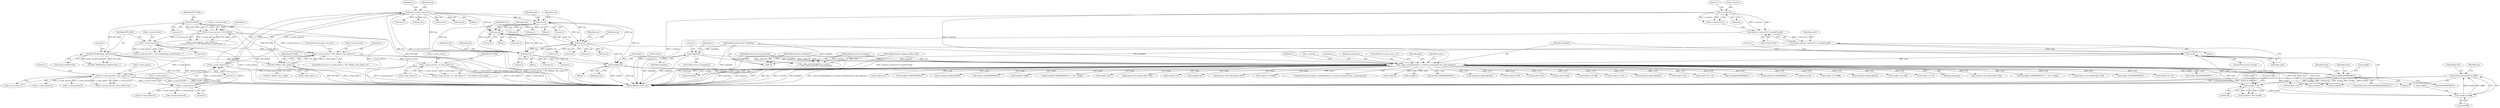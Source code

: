 digraph "1_Android_eeb4e45d5683f88488c083ecf142dc89bc3f0b47@array" {
"1000697" [label="(Call,out[top+2]=work[i] & 0xffff)"];
"1000703" [label="(Call,work[i] & 0xffff)"];
"1000673" [label="(Call,work[i]>>16)"];
"1000649" [label="(Call,work[i]&0x80000000UL)"];
"1000851" [label="(Call,work[i]=top)"];
"1000776" [label="(Call,top-=3)"];
"1000372" [label="(Call,top=s->used_entries*3-2)"];
"1000374" [label="(Call,s->used_entries*3-2)"];
"1000375" [label="(Call,s->used_entries*3)"];
"1000262" [label="(Call,s->used_entries*(s->dec_leafw+1))"];
"1000222" [label="(Call,s->used_entries > INT_MAX/(s->dec_leafw+1))"];
"1000167" [label="(Call,s->used_entries > INT_MAX/2)"];
"1000171" [label="(Call,INT_MAX/2)"];
"1000175" [label="(Call,s->used_entries*2)"];
"1000226" [label="(Call,INT_MAX/(s->dec_leafw+1))"];
"1000181" [label="(Call,INT_MAX/((long) sizeof(*work)))"];
"1000240" [label="(Call,s->used_entries * (s->dec_leafw+1))"];
"1000822" [label="(Call,top-=2)"];
"1000664" [label="(Call,top-=4)"];
"1000723" [label="(Call,top-=3)"];
"1000210" [label="(Call,_make_words(lengthlist,s->entries,work,quantvals,s,opb,maptype))"];
"1000114" [label="(Call,!lengthlist)"];
"1000106" [label="(MethodParameterIn,char *lengthlist)"];
"1000195" [label="(Call,s->entries*2)"];
"1000205" [label="(Call,!work)"];
"1000191" [label="(Call,work=calloc((s->entries*2+1),sizeof(*work)))"];
"1000193" [label="(Call,calloc((s->entries*2+1),sizeof(*work)))"];
"1000107" [label="(MethodParameterIn,long quantvals)"];
"1000105" [label="(MethodParameterIn,codebook *s)"];
"1000108" [label="(MethodParameterIn,oggpack_buffer *opb)"];
"1000109" [label="(MethodParameterIn,int maptype)"];
"1000227" [label="(Identifier,INT_MAX)"];
"1000224" [label="(Identifier,s)"];
"1000204" [label="(ControlStructure,if (!work))"];
"1000400" [label="(Call,s->used_entries*2)"];
"1000177" [label="(Identifier,s)"];
"1000241" [label="(Call,s->used_entries)"];
"1000827" [label="(Identifier,out)"];
"1000438" [label="(Call,work[i]>>8)"];
"1000226" [label="(Call,INT_MAX/(s->dec_leafw+1))"];
"1000359" [label="(Call,work[i] & 0x80000000UL)"];
"1000645" [label="(Identifier,i)"];
"1000544" [label="(Call,out[top]=work[work[i]*2])"];
"1000722" [label="(Block,)"];
"1000810" [label="(Call,top+2)"];
"1000768" [label="(Call,work[i+1]&0x80000000UL)"];
"1000663" [label="(Block,)"];
"1000166" [label="(Call,s->used_entries > INT_MAX/2 ||\n      s->used_entries*2 > INT_MAX/((long) sizeof(*work)) - 1)"];
"1000760" [label="(Call,work[i] & 0xffff)"];
"1000757" [label="(Call,top+2)"];
"1000357" [label="(Call,((work[i] & 0x80000000UL) >> 16) | work[i])"];
"1000250" [label="(Identifier,INT_MAX)"];
"1000704" [label="(Call,work[i])"];
"1000183" [label="(Call,(long) sizeof(*work))"];
"1000609" [label="(Call,work[i+1]*2)"];
"1000739" [label="(Call,out[top+1]=work[work[i+1]*2])"];
"1000710" [label="(Identifier,out)"];
"1000201" [label="(Call,sizeof(*work))"];
"1000375" [label="(Call,s->used_entries*3)"];
"1000233" [label="(ControlStructure,goto error_out;)"];
"1000301" [label="(Call,s->used_entries*2)"];
"1000747" [label="(Call,work[i+1]*2)"];
"1000175" [label="(Call,s->used_entries*2)"];
"1000497" [label="(Call,work[i]>>8)"];
"1000180" [label="(Call,INT_MAX/((long) sizeof(*work)) - 1)"];
"1000109" [label="(MethodParameterIn,int maptype)"];
"1000824" [label="(Literal,2)"];
"1000836" [label="(Call,out[top+1]=work[work[i+1]*2])"];
"1000664" [label="(Call,top-=4)"];
"1000172" [label="(Identifier,INT_MAX)"];
"1000188" [label="(Literal,1)"];
"1000683" [label="(Call,top+1)"];
"1000179" [label="(Literal,2)"];
"1000181" [label="(Call,INT_MAX/((long) sizeof(*work)))"];
"1000222" [label="(Call,s->used_entries > INT_MAX/(s->dec_leafw+1))"];
"1000339" [label="(Call,s->used_entries*2)"];
"1000199" [label="(Literal,2)"];
"1000813" [label="(Call,work[i+1] & 0xffff)"];
"1000700" [label="(Call,top+2)"];
"1000209" [label="(ControlStructure,if(_make_words(lengthlist,s->entries,work,quantvals,s,opb,maptype)))"];
"1000173" [label="(Literal,2)"];
"1000596" [label="(Call,work[i]*2)"];
"1000732" [label="(Call,work[i]>>16)"];
"1000194" [label="(Call,s->entries*2+1)"];
"1000649" [label="(Call,work[i]&0x80000000UL)"];
"1000541" [label="(Call,top-=3)"];
"1000669" [label="(Identifier,out)"];
"1000678" [label="(Literal,0x7fff)"];
"1000770" [label="(Identifier,work)"];
"1000168" [label="(Call,s->used_entries)"];
"1000115" [label="(Identifier,lengthlist)"];
"1000212" [label="(Call,s->entries)"];
"1000429" [label="(Call,top-=4)"];
"1000191" [label="(Call,work=calloc((s->entries*2+1),sizeof(*work)))"];
"1000677" [label="(Literal,16)"];
"1000261" [label="(Call,s->used_entries*(s->dec_leafw+1)-2)"];
"1000105" [label="(MethodParameterIn,codebook *s)"];
"1000217" [label="(Identifier,s)"];
"1000550" [label="(Call,work[i]*2)"];
"1000672" [label="(Call,work[i]>>16 & 0x7fff)"];
"1000117" [label="(Literal,1)"];
"1000376" [label="(Call,s->used_entries)"];
"1000107" [label="(MethodParameterIn,long quantvals)"];
"1000384" [label="(Identifier,s)"];
"1000821" [label="(Block,)"];
"1000831" [label="(Call,work[i]*2)"];
"1000742" [label="(Call,top+1)"];
"1000228" [label="(Call,s->dec_leafw+1)"];
"1000635" [label="(Call,s->used_entries*2)"];
"1000656" [label="(Call,work[i+1]&0x80000000UL)"];
"1000216" [label="(Identifier,quantvals)"];
"1000779" [label="(Call,out[top]=work[work[i]*2])"];
"1000865" [label="(MethodReturn,static int)"];
"1000379" [label="(Literal,3)"];
"1000263" [label="(Call,s->used_entries)"];
"1000488" [label="(Call,top-=3)"];
"1000114" [label="(Call,!lengthlist)"];
"1000856" [label="(Call,free(work))"];
"1000777" [label="(Identifier,top)"];
"1000823" [label="(Identifier,top)"];
"1000200" [label="(Literal,1)"];
"1000525" [label="(Call,work[i] & 0xff)"];
"1000195" [label="(Call,s->entries*2)"];
"1000711" [label="(Call,top+3)"];
"1000728" [label="(Identifier,out)"];
"1000380" [label="(Literal,2)"];
"1000647" [label="(Block,)"];
"1000110" [label="(Block,)"];
"1000266" [label="(Call,s->dec_leafw+1)"];
"1000240" [label="(Call,s->used_entries * (s->dec_leafw+1))"];
"1000211" [label="(Identifier,lengthlist)"];
"1000844" [label="(Call,work[i+1]*2)"];
"1000108" [label="(MethodParameterIn,oggpack_buffer *opb)"];
"1000587" [label="(Call,top-=2)"];
"1000374" [label="(Call,s->used_entries*3-2)"];
"1000666" [label="(Literal,4)"];
"1000468" [label="(Call,work[i] & 0xff)"];
"1000244" [label="(Call,s->dec_leafw+1)"];
"1000176" [label="(Call,s->used_entries)"];
"1000658" [label="(Identifier,work)"];
"1000121" [label="(Identifier,s)"];
"1000650" [label="(Call,work[i])"];
"1000196" [label="(Call,s->entries)"];
"1000793" [label="(Call,top+1)"];
"1000822" [label="(Call,top-=2)"];
"1000271" [label="(Literal,2)"];
"1000479" [label="(Call,work[i+1] & 0xff)"];
"1000149" [label="(Call,_make_words(lengthlist,s->entries,\n\t\t   s->dec_table,quantvals,s,opb,maptype))"];
"1000223" [label="(Call,s->used_entries)"];
"1000665" [label="(Identifier,top)"];
"1000725" [label="(Literal,3)"];
"1000563" [label="(Call,work[i+1]>>8)"];
"1000193" [label="(Call,calloc((s->entries*2+1),sizeof(*work)))"];
"1000590" [label="(Call,out[top]=work[work[i]*2])"];
"1000512" [label="(Call,work[i+1]*2)"];
"1000798" [label="(Call,work[i+1]>>16)"];
"1000262" [label="(Call,s->used_entries*(s->dec_leafw+1))"];
"1000414" [label="(Call,work[i]&0x80000000UL)"];
"1000192" [label="(Identifier,work)"];
"1000653" [label="(Literal,0x80000000UL)"];
"1000239" [label="(Call,s->used_entries * (s->dec_leafw+1) > INT_MAX/s->dec_nodeb)"];
"1000703" [label="(Call,work[i] & 0xffff)"];
"1000372" [label="(Call,top=s->used_entries*3-2)"];
"1000321" [label="(Call,work[i] & 0x80000000UL)"];
"1000220" [label="(ControlStructure,goto error_out;)"];
"1000218" [label="(Identifier,opb)"];
"1000210" [label="(Call,_make_words(lengthlist,s->entries,work,quantvals,s,opb,maptype))"];
"1000724" [label="(Identifier,top)"];
"1000861" [label="(Call,free(work))"];
"1000714" [label="(Call,work[i+1] & 0xffff)"];
"1000648" [label="(ControlStructure,if(work[i]&0x80000000UL))"];
"1000825" [label="(Call,out[top]=work[work[i]*2])"];
"1000785" [label="(Call,work[i]*2)"];
"1000723" [label="(Call,top-=3)"];
"1000851" [label="(Call,work[i]=top)"];
"1000174" [label="(Call,s->used_entries*2 > INT_MAX/((long) sizeof(*work)) - 1)"];
"1000182" [label="(Identifier,INT_MAX)"];
"1000578" [label="(Call,work[i+1] & 0xff)"];
"1000776" [label="(Call,top-=3)"];
"1000453" [label="(Call,work[i+1]>>8)"];
"1000852" [label="(Call,work[i])"];
"1000839" [label="(Call,top+1)"];
"1000219" [label="(Identifier,maptype)"];
"1000171" [label="(Call,INT_MAX/2)"];
"1000707" [label="(Literal,0xffff)"];
"1000205" [label="(Call,!work)"];
"1000601" [label="(Call,out[top+1]=work[work[i+1]*2])"];
"1000249" [label="(Call,INT_MAX/s->dec_nodeb)"];
"1000674" [label="(Call,work[i])"];
"1000781" [label="(Identifier,out)"];
"1000370" [label="(Block,)"];
"1000775" [label="(Block,)"];
"1000106" [label="(MethodParameterIn,char *lengthlist)"];
"1000221" [label="(ControlStructure,if (s->used_entries > INT_MAX/(s->dec_leafw+1)))"];
"1000855" [label="(Identifier,top)"];
"1000373" [label="(Identifier,top)"];
"1000237" [label="(Identifier,s)"];
"1000215" [label="(Identifier,work)"];
"1000319" [label="(Call,((work[i] & 0x80000000UL) >> 24) | work[i])"];
"1000206" [label="(Identifier,work)"];
"1000698" [label="(Call,out[top+2])"];
"1000113" [label="(ControlStructure,if (!lengthlist))"];
"1000504" [label="(Call,out[top+1]=work[work[i+1]*2])"];
"1000421" [label="(Call,work[i+1]&0x80000000UL)"];
"1000673" [label="(Call,work[i]>>16)"];
"1000208" [label="(Literal,1)"];
"1000688" [label="(Call,work[i+1]>>16)"];
"1000167" [label="(Call,s->used_entries > INT_MAX/2)"];
"1000697" [label="(Call,out[top+2]=work[i] & 0xffff)"];
"1000778" [label="(Literal,3)"];
"1000533" [label="(Call,work[i+1]&0x80000000UL)"];
"1000697" -> "1000663"  [label="AST: "];
"1000697" -> "1000703"  [label="CFG: "];
"1000698" -> "1000697"  [label="AST: "];
"1000703" -> "1000697"  [label="AST: "];
"1000710" -> "1000697"  [label="CFG: "];
"1000697" -> "1000865"  [label="DDG: work[i] & 0xffff"];
"1000697" -> "1000865"  [label="DDG: out[top+2]"];
"1000703" -> "1000697"  [label="DDG: work[i]"];
"1000703" -> "1000697"  [label="DDG: 0xffff"];
"1000703" -> "1000707"  [label="CFG: "];
"1000704" -> "1000703"  [label="AST: "];
"1000707" -> "1000703"  [label="AST: "];
"1000673" -> "1000703"  [label="DDG: work[i]"];
"1000210" -> "1000703"  [label="DDG: work"];
"1000673" -> "1000672"  [label="AST: "];
"1000673" -> "1000677"  [label="CFG: "];
"1000674" -> "1000673"  [label="AST: "];
"1000677" -> "1000673"  [label="AST: "];
"1000678" -> "1000673"  [label="CFG: "];
"1000673" -> "1000672"  [label="DDG: work[i]"];
"1000673" -> "1000672"  [label="DDG: 16"];
"1000649" -> "1000673"  [label="DDG: work[i]"];
"1000210" -> "1000673"  [label="DDG: work"];
"1000649" -> "1000648"  [label="AST: "];
"1000649" -> "1000653"  [label="CFG: "];
"1000650" -> "1000649"  [label="AST: "];
"1000653" -> "1000649"  [label="AST: "];
"1000658" -> "1000649"  [label="CFG: "];
"1000770" -> "1000649"  [label="CFG: "];
"1000649" -> "1000865"  [label="DDG: work[i]&0x80000000UL"];
"1000851" -> "1000649"  [label="DDG: work[i]"];
"1000210" -> "1000649"  [label="DDG: work"];
"1000649" -> "1000732"  [label="DDG: work[i]"];
"1000649" -> "1000785"  [label="DDG: work[i]"];
"1000649" -> "1000831"  [label="DDG: work[i]"];
"1000851" -> "1000647"  [label="AST: "];
"1000851" -> "1000855"  [label="CFG: "];
"1000852" -> "1000851"  [label="AST: "];
"1000855" -> "1000851"  [label="AST: "];
"1000645" -> "1000851"  [label="CFG: "];
"1000851" -> "1000865"  [label="DDG: work[i]"];
"1000851" -> "1000865"  [label="DDG: top"];
"1000776" -> "1000851"  [label="DDG: top"];
"1000822" -> "1000851"  [label="DDG: top"];
"1000664" -> "1000851"  [label="DDG: top"];
"1000723" -> "1000851"  [label="DDG: top"];
"1000851" -> "1000856"  [label="DDG: work[i]"];
"1000776" -> "1000775"  [label="AST: "];
"1000776" -> "1000778"  [label="CFG: "];
"1000777" -> "1000776"  [label="AST: "];
"1000778" -> "1000776"  [label="AST: "];
"1000781" -> "1000776"  [label="CFG: "];
"1000776" -> "1000664"  [label="DDG: top"];
"1000776" -> "1000723"  [label="DDG: top"];
"1000372" -> "1000776"  [label="DDG: top"];
"1000822" -> "1000776"  [label="DDG: top"];
"1000664" -> "1000776"  [label="DDG: top"];
"1000723" -> "1000776"  [label="DDG: top"];
"1000776" -> "1000793"  [label="DDG: top"];
"1000776" -> "1000810"  [label="DDG: top"];
"1000776" -> "1000822"  [label="DDG: top"];
"1000372" -> "1000370"  [label="AST: "];
"1000372" -> "1000374"  [label="CFG: "];
"1000373" -> "1000372"  [label="AST: "];
"1000374" -> "1000372"  [label="AST: "];
"1000384" -> "1000372"  [label="CFG: "];
"1000372" -> "1000865"  [label="DDG: top"];
"1000372" -> "1000865"  [label="DDG: s->used_entries*3-2"];
"1000374" -> "1000372"  [label="DDG: s->used_entries*3"];
"1000374" -> "1000372"  [label="DDG: 2"];
"1000372" -> "1000429"  [label="DDG: top"];
"1000372" -> "1000488"  [label="DDG: top"];
"1000372" -> "1000541"  [label="DDG: top"];
"1000372" -> "1000587"  [label="DDG: top"];
"1000372" -> "1000664"  [label="DDG: top"];
"1000372" -> "1000723"  [label="DDG: top"];
"1000372" -> "1000822"  [label="DDG: top"];
"1000374" -> "1000380"  [label="CFG: "];
"1000375" -> "1000374"  [label="AST: "];
"1000380" -> "1000374"  [label="AST: "];
"1000374" -> "1000865"  [label="DDG: s->used_entries*3"];
"1000375" -> "1000374"  [label="DDG: s->used_entries"];
"1000375" -> "1000374"  [label="DDG: 3"];
"1000375" -> "1000379"  [label="CFG: "];
"1000376" -> "1000375"  [label="AST: "];
"1000379" -> "1000375"  [label="AST: "];
"1000380" -> "1000375"  [label="CFG: "];
"1000262" -> "1000375"  [label="DDG: s->used_entries"];
"1000375" -> "1000400"  [label="DDG: s->used_entries"];
"1000375" -> "1000635"  [label="DDG: s->used_entries"];
"1000262" -> "1000261"  [label="AST: "];
"1000262" -> "1000266"  [label="CFG: "];
"1000263" -> "1000262"  [label="AST: "];
"1000266" -> "1000262"  [label="AST: "];
"1000271" -> "1000262"  [label="CFG: "];
"1000262" -> "1000865"  [label="DDG: s->used_entries"];
"1000262" -> "1000865"  [label="DDG: s->dec_leafw+1"];
"1000262" -> "1000261"  [label="DDG: s->used_entries"];
"1000262" -> "1000261"  [label="DDG: s->dec_leafw+1"];
"1000222" -> "1000262"  [label="DDG: s->used_entries"];
"1000240" -> "1000262"  [label="DDG: s->used_entries"];
"1000262" -> "1000301"  [label="DDG: s->used_entries"];
"1000262" -> "1000339"  [label="DDG: s->used_entries"];
"1000222" -> "1000221"  [label="AST: "];
"1000222" -> "1000226"  [label="CFG: "];
"1000223" -> "1000222"  [label="AST: "];
"1000226" -> "1000222"  [label="AST: "];
"1000233" -> "1000222"  [label="CFG: "];
"1000237" -> "1000222"  [label="CFG: "];
"1000222" -> "1000865"  [label="DDG: s->used_entries"];
"1000222" -> "1000865"  [label="DDG: INT_MAX/(s->dec_leafw+1)"];
"1000222" -> "1000865"  [label="DDG: s->used_entries > INT_MAX/(s->dec_leafw+1)"];
"1000167" -> "1000222"  [label="DDG: s->used_entries"];
"1000175" -> "1000222"  [label="DDG: s->used_entries"];
"1000226" -> "1000222"  [label="DDG: INT_MAX"];
"1000226" -> "1000222"  [label="DDG: s->dec_leafw+1"];
"1000222" -> "1000240"  [label="DDG: s->used_entries"];
"1000167" -> "1000166"  [label="AST: "];
"1000167" -> "1000171"  [label="CFG: "];
"1000168" -> "1000167"  [label="AST: "];
"1000171" -> "1000167"  [label="AST: "];
"1000177" -> "1000167"  [label="CFG: "];
"1000166" -> "1000167"  [label="CFG: "];
"1000167" -> "1000865"  [label="DDG: s->used_entries"];
"1000167" -> "1000865"  [label="DDG: INT_MAX/2"];
"1000167" -> "1000166"  [label="DDG: s->used_entries"];
"1000167" -> "1000166"  [label="DDG: INT_MAX/2"];
"1000171" -> "1000167"  [label="DDG: INT_MAX"];
"1000171" -> "1000167"  [label="DDG: 2"];
"1000167" -> "1000175"  [label="DDG: s->used_entries"];
"1000171" -> "1000173"  [label="CFG: "];
"1000172" -> "1000171"  [label="AST: "];
"1000173" -> "1000171"  [label="AST: "];
"1000171" -> "1000865"  [label="DDG: INT_MAX"];
"1000171" -> "1000181"  [label="DDG: INT_MAX"];
"1000171" -> "1000226"  [label="DDG: INT_MAX"];
"1000175" -> "1000174"  [label="AST: "];
"1000175" -> "1000179"  [label="CFG: "];
"1000176" -> "1000175"  [label="AST: "];
"1000179" -> "1000175"  [label="AST: "];
"1000182" -> "1000175"  [label="CFG: "];
"1000175" -> "1000865"  [label="DDG: s->used_entries"];
"1000175" -> "1000174"  [label="DDG: s->used_entries"];
"1000175" -> "1000174"  [label="DDG: 2"];
"1000226" -> "1000228"  [label="CFG: "];
"1000227" -> "1000226"  [label="AST: "];
"1000228" -> "1000226"  [label="AST: "];
"1000226" -> "1000865"  [label="DDG: INT_MAX"];
"1000226" -> "1000865"  [label="DDG: s->dec_leafw+1"];
"1000181" -> "1000226"  [label="DDG: INT_MAX"];
"1000226" -> "1000249"  [label="DDG: INT_MAX"];
"1000181" -> "1000180"  [label="AST: "];
"1000181" -> "1000183"  [label="CFG: "];
"1000182" -> "1000181"  [label="AST: "];
"1000183" -> "1000181"  [label="AST: "];
"1000188" -> "1000181"  [label="CFG: "];
"1000181" -> "1000865"  [label="DDG: INT_MAX"];
"1000181" -> "1000865"  [label="DDG: (long) sizeof(*work)"];
"1000181" -> "1000180"  [label="DDG: INT_MAX"];
"1000181" -> "1000180"  [label="DDG: (long) sizeof(*work)"];
"1000240" -> "1000239"  [label="AST: "];
"1000240" -> "1000244"  [label="CFG: "];
"1000241" -> "1000240"  [label="AST: "];
"1000244" -> "1000240"  [label="AST: "];
"1000250" -> "1000240"  [label="CFG: "];
"1000240" -> "1000865"  [label="DDG: s->dec_leafw+1"];
"1000240" -> "1000865"  [label="DDG: s->used_entries"];
"1000240" -> "1000239"  [label="DDG: s->used_entries"];
"1000240" -> "1000239"  [label="DDG: s->dec_leafw+1"];
"1000822" -> "1000821"  [label="AST: "];
"1000822" -> "1000824"  [label="CFG: "];
"1000823" -> "1000822"  [label="AST: "];
"1000824" -> "1000822"  [label="AST: "];
"1000827" -> "1000822"  [label="CFG: "];
"1000822" -> "1000664"  [label="DDG: top"];
"1000822" -> "1000723"  [label="DDG: top"];
"1000664" -> "1000822"  [label="DDG: top"];
"1000723" -> "1000822"  [label="DDG: top"];
"1000822" -> "1000839"  [label="DDG: top"];
"1000664" -> "1000663"  [label="AST: "];
"1000664" -> "1000666"  [label="CFG: "];
"1000665" -> "1000664"  [label="AST: "];
"1000666" -> "1000664"  [label="AST: "];
"1000669" -> "1000664"  [label="CFG: "];
"1000723" -> "1000664"  [label="DDG: top"];
"1000664" -> "1000683"  [label="DDG: top"];
"1000664" -> "1000700"  [label="DDG: top"];
"1000664" -> "1000711"  [label="DDG: top"];
"1000664" -> "1000723"  [label="DDG: top"];
"1000723" -> "1000722"  [label="AST: "];
"1000723" -> "1000725"  [label="CFG: "];
"1000724" -> "1000723"  [label="AST: "];
"1000725" -> "1000723"  [label="AST: "];
"1000728" -> "1000723"  [label="CFG: "];
"1000723" -> "1000742"  [label="DDG: top"];
"1000723" -> "1000757"  [label="DDG: top"];
"1000210" -> "1000209"  [label="AST: "];
"1000210" -> "1000219"  [label="CFG: "];
"1000211" -> "1000210"  [label="AST: "];
"1000212" -> "1000210"  [label="AST: "];
"1000215" -> "1000210"  [label="AST: "];
"1000216" -> "1000210"  [label="AST: "];
"1000217" -> "1000210"  [label="AST: "];
"1000218" -> "1000210"  [label="AST: "];
"1000219" -> "1000210"  [label="AST: "];
"1000220" -> "1000210"  [label="CFG: "];
"1000224" -> "1000210"  [label="CFG: "];
"1000210" -> "1000865"  [label="DDG: _make_words(lengthlist,s->entries,work,quantvals,s,opb,maptype)"];
"1000210" -> "1000865"  [label="DDG: quantvals"];
"1000210" -> "1000865"  [label="DDG: maptype"];
"1000210" -> "1000865"  [label="DDG: s"];
"1000210" -> "1000865"  [label="DDG: opb"];
"1000210" -> "1000865"  [label="DDG: s->entries"];
"1000210" -> "1000865"  [label="DDG: lengthlist"];
"1000114" -> "1000210"  [label="DDG: lengthlist"];
"1000106" -> "1000210"  [label="DDG: lengthlist"];
"1000195" -> "1000210"  [label="DDG: s->entries"];
"1000205" -> "1000210"  [label="DDG: work"];
"1000107" -> "1000210"  [label="DDG: quantvals"];
"1000105" -> "1000210"  [label="DDG: s"];
"1000108" -> "1000210"  [label="DDG: opb"];
"1000109" -> "1000210"  [label="DDG: maptype"];
"1000210" -> "1000321"  [label="DDG: work"];
"1000210" -> "1000319"  [label="DDG: work"];
"1000210" -> "1000359"  [label="DDG: work"];
"1000210" -> "1000357"  [label="DDG: work"];
"1000210" -> "1000414"  [label="DDG: work"];
"1000210" -> "1000421"  [label="DDG: work"];
"1000210" -> "1000438"  [label="DDG: work"];
"1000210" -> "1000453"  [label="DDG: work"];
"1000210" -> "1000468"  [label="DDG: work"];
"1000210" -> "1000479"  [label="DDG: work"];
"1000210" -> "1000497"  [label="DDG: work"];
"1000210" -> "1000504"  [label="DDG: work"];
"1000210" -> "1000512"  [label="DDG: work"];
"1000210" -> "1000525"  [label="DDG: work"];
"1000210" -> "1000533"  [label="DDG: work"];
"1000210" -> "1000544"  [label="DDG: work"];
"1000210" -> "1000550"  [label="DDG: work"];
"1000210" -> "1000563"  [label="DDG: work"];
"1000210" -> "1000578"  [label="DDG: work"];
"1000210" -> "1000590"  [label="DDG: work"];
"1000210" -> "1000596"  [label="DDG: work"];
"1000210" -> "1000601"  [label="DDG: work"];
"1000210" -> "1000609"  [label="DDG: work"];
"1000210" -> "1000656"  [label="DDG: work"];
"1000210" -> "1000688"  [label="DDG: work"];
"1000210" -> "1000714"  [label="DDG: work"];
"1000210" -> "1000732"  [label="DDG: work"];
"1000210" -> "1000739"  [label="DDG: work"];
"1000210" -> "1000747"  [label="DDG: work"];
"1000210" -> "1000760"  [label="DDG: work"];
"1000210" -> "1000768"  [label="DDG: work"];
"1000210" -> "1000779"  [label="DDG: work"];
"1000210" -> "1000785"  [label="DDG: work"];
"1000210" -> "1000798"  [label="DDG: work"];
"1000210" -> "1000813"  [label="DDG: work"];
"1000210" -> "1000825"  [label="DDG: work"];
"1000210" -> "1000831"  [label="DDG: work"];
"1000210" -> "1000836"  [label="DDG: work"];
"1000210" -> "1000844"  [label="DDG: work"];
"1000210" -> "1000856"  [label="DDG: work"];
"1000210" -> "1000861"  [label="DDG: work"];
"1000114" -> "1000113"  [label="AST: "];
"1000114" -> "1000115"  [label="CFG: "];
"1000115" -> "1000114"  [label="AST: "];
"1000117" -> "1000114"  [label="CFG: "];
"1000121" -> "1000114"  [label="CFG: "];
"1000114" -> "1000865"  [label="DDG: !lengthlist"];
"1000114" -> "1000865"  [label="DDG: lengthlist"];
"1000106" -> "1000114"  [label="DDG: lengthlist"];
"1000114" -> "1000149"  [label="DDG: lengthlist"];
"1000106" -> "1000104"  [label="AST: "];
"1000106" -> "1000865"  [label="DDG: lengthlist"];
"1000106" -> "1000149"  [label="DDG: lengthlist"];
"1000195" -> "1000194"  [label="AST: "];
"1000195" -> "1000199"  [label="CFG: "];
"1000196" -> "1000195"  [label="AST: "];
"1000199" -> "1000195"  [label="AST: "];
"1000200" -> "1000195"  [label="CFG: "];
"1000195" -> "1000865"  [label="DDG: s->entries"];
"1000195" -> "1000193"  [label="DDG: s->entries"];
"1000195" -> "1000193"  [label="DDG: 2"];
"1000195" -> "1000194"  [label="DDG: s->entries"];
"1000195" -> "1000194"  [label="DDG: 2"];
"1000205" -> "1000204"  [label="AST: "];
"1000205" -> "1000206"  [label="CFG: "];
"1000206" -> "1000205"  [label="AST: "];
"1000208" -> "1000205"  [label="CFG: "];
"1000211" -> "1000205"  [label="CFG: "];
"1000205" -> "1000865"  [label="DDG: work"];
"1000205" -> "1000865"  [label="DDG: !work"];
"1000191" -> "1000205"  [label="DDG: work"];
"1000191" -> "1000110"  [label="AST: "];
"1000191" -> "1000193"  [label="CFG: "];
"1000192" -> "1000191"  [label="AST: "];
"1000193" -> "1000191"  [label="AST: "];
"1000206" -> "1000191"  [label="CFG: "];
"1000191" -> "1000865"  [label="DDG: calloc((s->entries*2+1),sizeof(*work))"];
"1000193" -> "1000191"  [label="DDG: s->entries*2+1"];
"1000193" -> "1000201"  [label="CFG: "];
"1000194" -> "1000193"  [label="AST: "];
"1000201" -> "1000193"  [label="AST: "];
"1000193" -> "1000865"  [label="DDG: s->entries*2+1"];
"1000107" -> "1000104"  [label="AST: "];
"1000107" -> "1000865"  [label="DDG: quantvals"];
"1000107" -> "1000149"  [label="DDG: quantvals"];
"1000105" -> "1000104"  [label="AST: "];
"1000105" -> "1000865"  [label="DDG: s"];
"1000105" -> "1000149"  [label="DDG: s"];
"1000108" -> "1000104"  [label="AST: "];
"1000108" -> "1000865"  [label="DDG: opb"];
"1000108" -> "1000149"  [label="DDG: opb"];
"1000109" -> "1000104"  [label="AST: "];
"1000109" -> "1000865"  [label="DDG: maptype"];
"1000109" -> "1000149"  [label="DDG: maptype"];
}
